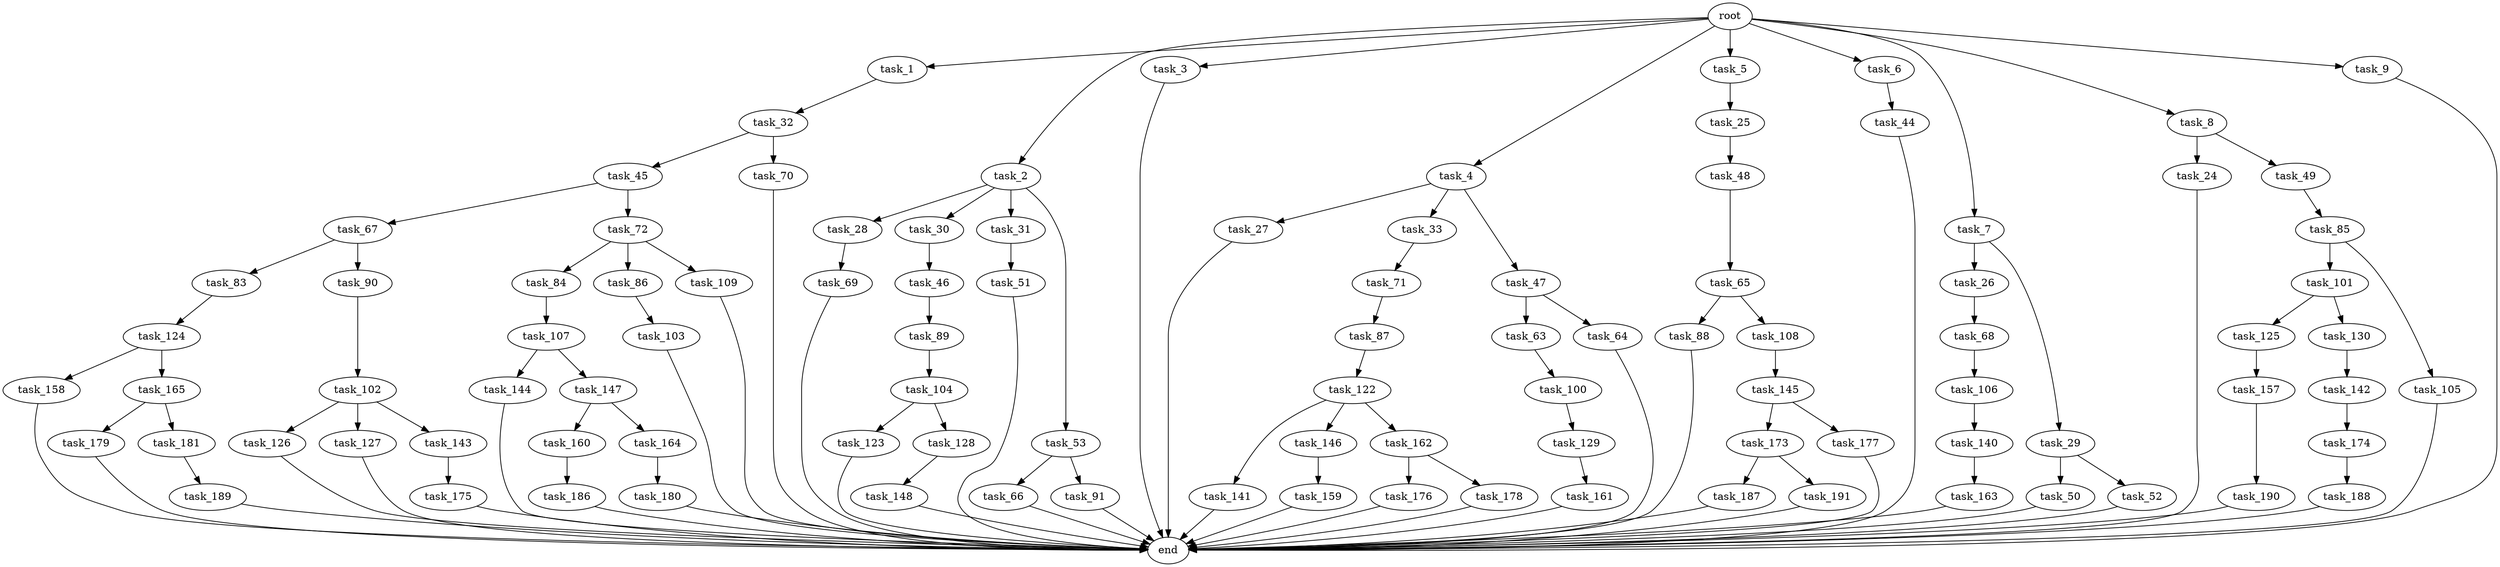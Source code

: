 digraph G {
  root [size="0.000000"];
  task_1 [size="10.240000"];
  task_2 [size="10.240000"];
  task_3 [size="10.240000"];
  task_4 [size="10.240000"];
  task_5 [size="10.240000"];
  task_6 [size="10.240000"];
  task_7 [size="10.240000"];
  task_8 [size="10.240000"];
  task_9 [size="10.240000"];
  task_24 [size="5497558138.880000"];
  task_25 [size="5497558138.880000"];
  task_26 [size="2147483648.000000"];
  task_27 [size="1374389534.720000"];
  task_28 [size="5497558138.880000"];
  task_29 [size="2147483648.000000"];
  task_30 [size="5497558138.880000"];
  task_31 [size="5497558138.880000"];
  task_32 [size="2147483648.000000"];
  task_33 [size="1374389534.720000"];
  task_44 [size="773094113.280000"];
  task_45 [size="5497558138.880000"];
  task_46 [size="4209067950.080000"];
  task_47 [size="1374389534.720000"];
  task_48 [size="2147483648.000000"];
  task_49 [size="5497558138.880000"];
  task_50 [size="773094113.280000"];
  task_51 [size="1374389534.720000"];
  task_52 [size="773094113.280000"];
  task_53 [size="5497558138.880000"];
  task_63 [size="3092376453.120000"];
  task_64 [size="3092376453.120000"];
  task_65 [size="8589934592.000000"];
  task_66 [size="773094113.280000"];
  task_67 [size="4209067950.080000"];
  task_68 [size="3092376453.120000"];
  task_69 [size="4209067950.080000"];
  task_70 [size="5497558138.880000"];
  task_71 [size="2147483648.000000"];
  task_72 [size="4209067950.080000"];
  task_83 [size="4209067950.080000"];
  task_84 [size="6957847019.520000"];
  task_85 [size="5497558138.880000"];
  task_86 [size="6957847019.520000"];
  task_87 [size="8589934592.000000"];
  task_88 [size="3092376453.120000"];
  task_89 [size="3092376453.120000"];
  task_90 [size="4209067950.080000"];
  task_91 [size="773094113.280000"];
  task_100 [size="2147483648.000000"];
  task_101 [size="343597383.680000"];
  task_102 [size="6957847019.520000"];
  task_103 [size="2147483648.000000"];
  task_104 [size="6957847019.520000"];
  task_105 [size="343597383.680000"];
  task_106 [size="6957847019.520000"];
  task_107 [size="6957847019.520000"];
  task_108 [size="3092376453.120000"];
  task_109 [size="6957847019.520000"];
  task_122 [size="3092376453.120000"];
  task_123 [size="6957847019.520000"];
  task_124 [size="343597383.680000"];
  task_125 [size="1374389534.720000"];
  task_126 [size="5497558138.880000"];
  task_127 [size="5497558138.880000"];
  task_128 [size="6957847019.520000"];
  task_129 [size="2147483648.000000"];
  task_130 [size="1374389534.720000"];
  task_140 [size="5497558138.880000"];
  task_141 [size="4209067950.080000"];
  task_142 [size="2147483648.000000"];
  task_143 [size="5497558138.880000"];
  task_144 [size="6957847019.520000"];
  task_145 [size="3092376453.120000"];
  task_146 [size="4209067950.080000"];
  task_147 [size="6957847019.520000"];
  task_148 [size="1374389534.720000"];
  task_157 [size="1374389534.720000"];
  task_158 [size="4209067950.080000"];
  task_159 [size="343597383.680000"];
  task_160 [size="2147483648.000000"];
  task_161 [size="8589934592.000000"];
  task_162 [size="4209067950.080000"];
  task_163 [size="2147483648.000000"];
  task_164 [size="2147483648.000000"];
  task_165 [size="4209067950.080000"];
  task_173 [size="4209067950.080000"];
  task_174 [size="8589934592.000000"];
  task_175 [size="1374389534.720000"];
  task_176 [size="4209067950.080000"];
  task_177 [size="4209067950.080000"];
  task_178 [size="4209067950.080000"];
  task_179 [size="343597383.680000"];
  task_180 [size="5497558138.880000"];
  task_181 [size="343597383.680000"];
  task_186 [size="8589934592.000000"];
  task_187 [size="1374389534.720000"];
  task_188 [size="2147483648.000000"];
  task_189 [size="773094113.280000"];
  task_190 [size="3092376453.120000"];
  task_191 [size="1374389534.720000"];
  end [size="0.000000"];

  root -> task_1 [size="1.000000"];
  root -> task_2 [size="1.000000"];
  root -> task_3 [size="1.000000"];
  root -> task_4 [size="1.000000"];
  root -> task_5 [size="1.000000"];
  root -> task_6 [size="1.000000"];
  root -> task_7 [size="1.000000"];
  root -> task_8 [size="1.000000"];
  root -> task_9 [size="1.000000"];
  task_1 -> task_32 [size="209715200.000000"];
  task_2 -> task_28 [size="536870912.000000"];
  task_2 -> task_30 [size="536870912.000000"];
  task_2 -> task_31 [size="536870912.000000"];
  task_2 -> task_53 [size="536870912.000000"];
  task_3 -> end [size="1.000000"];
  task_4 -> task_27 [size="134217728.000000"];
  task_4 -> task_33 [size="134217728.000000"];
  task_4 -> task_47 [size="134217728.000000"];
  task_5 -> task_25 [size="536870912.000000"];
  task_6 -> task_44 [size="75497472.000000"];
  task_7 -> task_26 [size="209715200.000000"];
  task_7 -> task_29 [size="209715200.000000"];
  task_8 -> task_24 [size="536870912.000000"];
  task_8 -> task_49 [size="536870912.000000"];
  task_9 -> end [size="1.000000"];
  task_24 -> end [size="1.000000"];
  task_25 -> task_48 [size="209715200.000000"];
  task_26 -> task_68 [size="301989888.000000"];
  task_27 -> end [size="1.000000"];
  task_28 -> task_69 [size="411041792.000000"];
  task_29 -> task_50 [size="75497472.000000"];
  task_29 -> task_52 [size="75497472.000000"];
  task_30 -> task_46 [size="411041792.000000"];
  task_31 -> task_51 [size="134217728.000000"];
  task_32 -> task_45 [size="536870912.000000"];
  task_32 -> task_70 [size="536870912.000000"];
  task_33 -> task_71 [size="209715200.000000"];
  task_44 -> end [size="1.000000"];
  task_45 -> task_67 [size="411041792.000000"];
  task_45 -> task_72 [size="411041792.000000"];
  task_46 -> task_89 [size="301989888.000000"];
  task_47 -> task_63 [size="301989888.000000"];
  task_47 -> task_64 [size="301989888.000000"];
  task_48 -> task_65 [size="838860800.000000"];
  task_49 -> task_85 [size="536870912.000000"];
  task_50 -> end [size="1.000000"];
  task_51 -> end [size="1.000000"];
  task_52 -> end [size="1.000000"];
  task_53 -> task_66 [size="75497472.000000"];
  task_53 -> task_91 [size="75497472.000000"];
  task_63 -> task_100 [size="209715200.000000"];
  task_64 -> end [size="1.000000"];
  task_65 -> task_88 [size="301989888.000000"];
  task_65 -> task_108 [size="301989888.000000"];
  task_66 -> end [size="1.000000"];
  task_67 -> task_83 [size="411041792.000000"];
  task_67 -> task_90 [size="411041792.000000"];
  task_68 -> task_106 [size="679477248.000000"];
  task_69 -> end [size="1.000000"];
  task_70 -> end [size="1.000000"];
  task_71 -> task_87 [size="838860800.000000"];
  task_72 -> task_84 [size="679477248.000000"];
  task_72 -> task_86 [size="679477248.000000"];
  task_72 -> task_109 [size="679477248.000000"];
  task_83 -> task_124 [size="33554432.000000"];
  task_84 -> task_107 [size="679477248.000000"];
  task_85 -> task_101 [size="33554432.000000"];
  task_85 -> task_105 [size="33554432.000000"];
  task_86 -> task_103 [size="209715200.000000"];
  task_87 -> task_122 [size="301989888.000000"];
  task_88 -> end [size="1.000000"];
  task_89 -> task_104 [size="679477248.000000"];
  task_90 -> task_102 [size="679477248.000000"];
  task_91 -> end [size="1.000000"];
  task_100 -> task_129 [size="209715200.000000"];
  task_101 -> task_125 [size="134217728.000000"];
  task_101 -> task_130 [size="134217728.000000"];
  task_102 -> task_126 [size="536870912.000000"];
  task_102 -> task_127 [size="536870912.000000"];
  task_102 -> task_143 [size="536870912.000000"];
  task_103 -> end [size="1.000000"];
  task_104 -> task_123 [size="679477248.000000"];
  task_104 -> task_128 [size="679477248.000000"];
  task_105 -> end [size="1.000000"];
  task_106 -> task_140 [size="536870912.000000"];
  task_107 -> task_144 [size="679477248.000000"];
  task_107 -> task_147 [size="679477248.000000"];
  task_108 -> task_145 [size="301989888.000000"];
  task_109 -> end [size="1.000000"];
  task_122 -> task_141 [size="411041792.000000"];
  task_122 -> task_146 [size="411041792.000000"];
  task_122 -> task_162 [size="411041792.000000"];
  task_123 -> end [size="1.000000"];
  task_124 -> task_158 [size="411041792.000000"];
  task_124 -> task_165 [size="411041792.000000"];
  task_125 -> task_157 [size="134217728.000000"];
  task_126 -> end [size="1.000000"];
  task_127 -> end [size="1.000000"];
  task_128 -> task_148 [size="134217728.000000"];
  task_129 -> task_161 [size="838860800.000000"];
  task_130 -> task_142 [size="209715200.000000"];
  task_140 -> task_163 [size="209715200.000000"];
  task_141 -> end [size="1.000000"];
  task_142 -> task_174 [size="838860800.000000"];
  task_143 -> task_175 [size="134217728.000000"];
  task_144 -> end [size="1.000000"];
  task_145 -> task_173 [size="411041792.000000"];
  task_145 -> task_177 [size="411041792.000000"];
  task_146 -> task_159 [size="33554432.000000"];
  task_147 -> task_160 [size="209715200.000000"];
  task_147 -> task_164 [size="209715200.000000"];
  task_148 -> end [size="1.000000"];
  task_157 -> task_190 [size="301989888.000000"];
  task_158 -> end [size="1.000000"];
  task_159 -> end [size="1.000000"];
  task_160 -> task_186 [size="838860800.000000"];
  task_161 -> end [size="1.000000"];
  task_162 -> task_176 [size="411041792.000000"];
  task_162 -> task_178 [size="411041792.000000"];
  task_163 -> end [size="1.000000"];
  task_164 -> task_180 [size="536870912.000000"];
  task_165 -> task_179 [size="33554432.000000"];
  task_165 -> task_181 [size="33554432.000000"];
  task_173 -> task_187 [size="134217728.000000"];
  task_173 -> task_191 [size="134217728.000000"];
  task_174 -> task_188 [size="209715200.000000"];
  task_175 -> end [size="1.000000"];
  task_176 -> end [size="1.000000"];
  task_177 -> end [size="1.000000"];
  task_178 -> end [size="1.000000"];
  task_179 -> end [size="1.000000"];
  task_180 -> end [size="1.000000"];
  task_181 -> task_189 [size="75497472.000000"];
  task_186 -> end [size="1.000000"];
  task_187 -> end [size="1.000000"];
  task_188 -> end [size="1.000000"];
  task_189 -> end [size="1.000000"];
  task_190 -> end [size="1.000000"];
  task_191 -> end [size="1.000000"];
}
